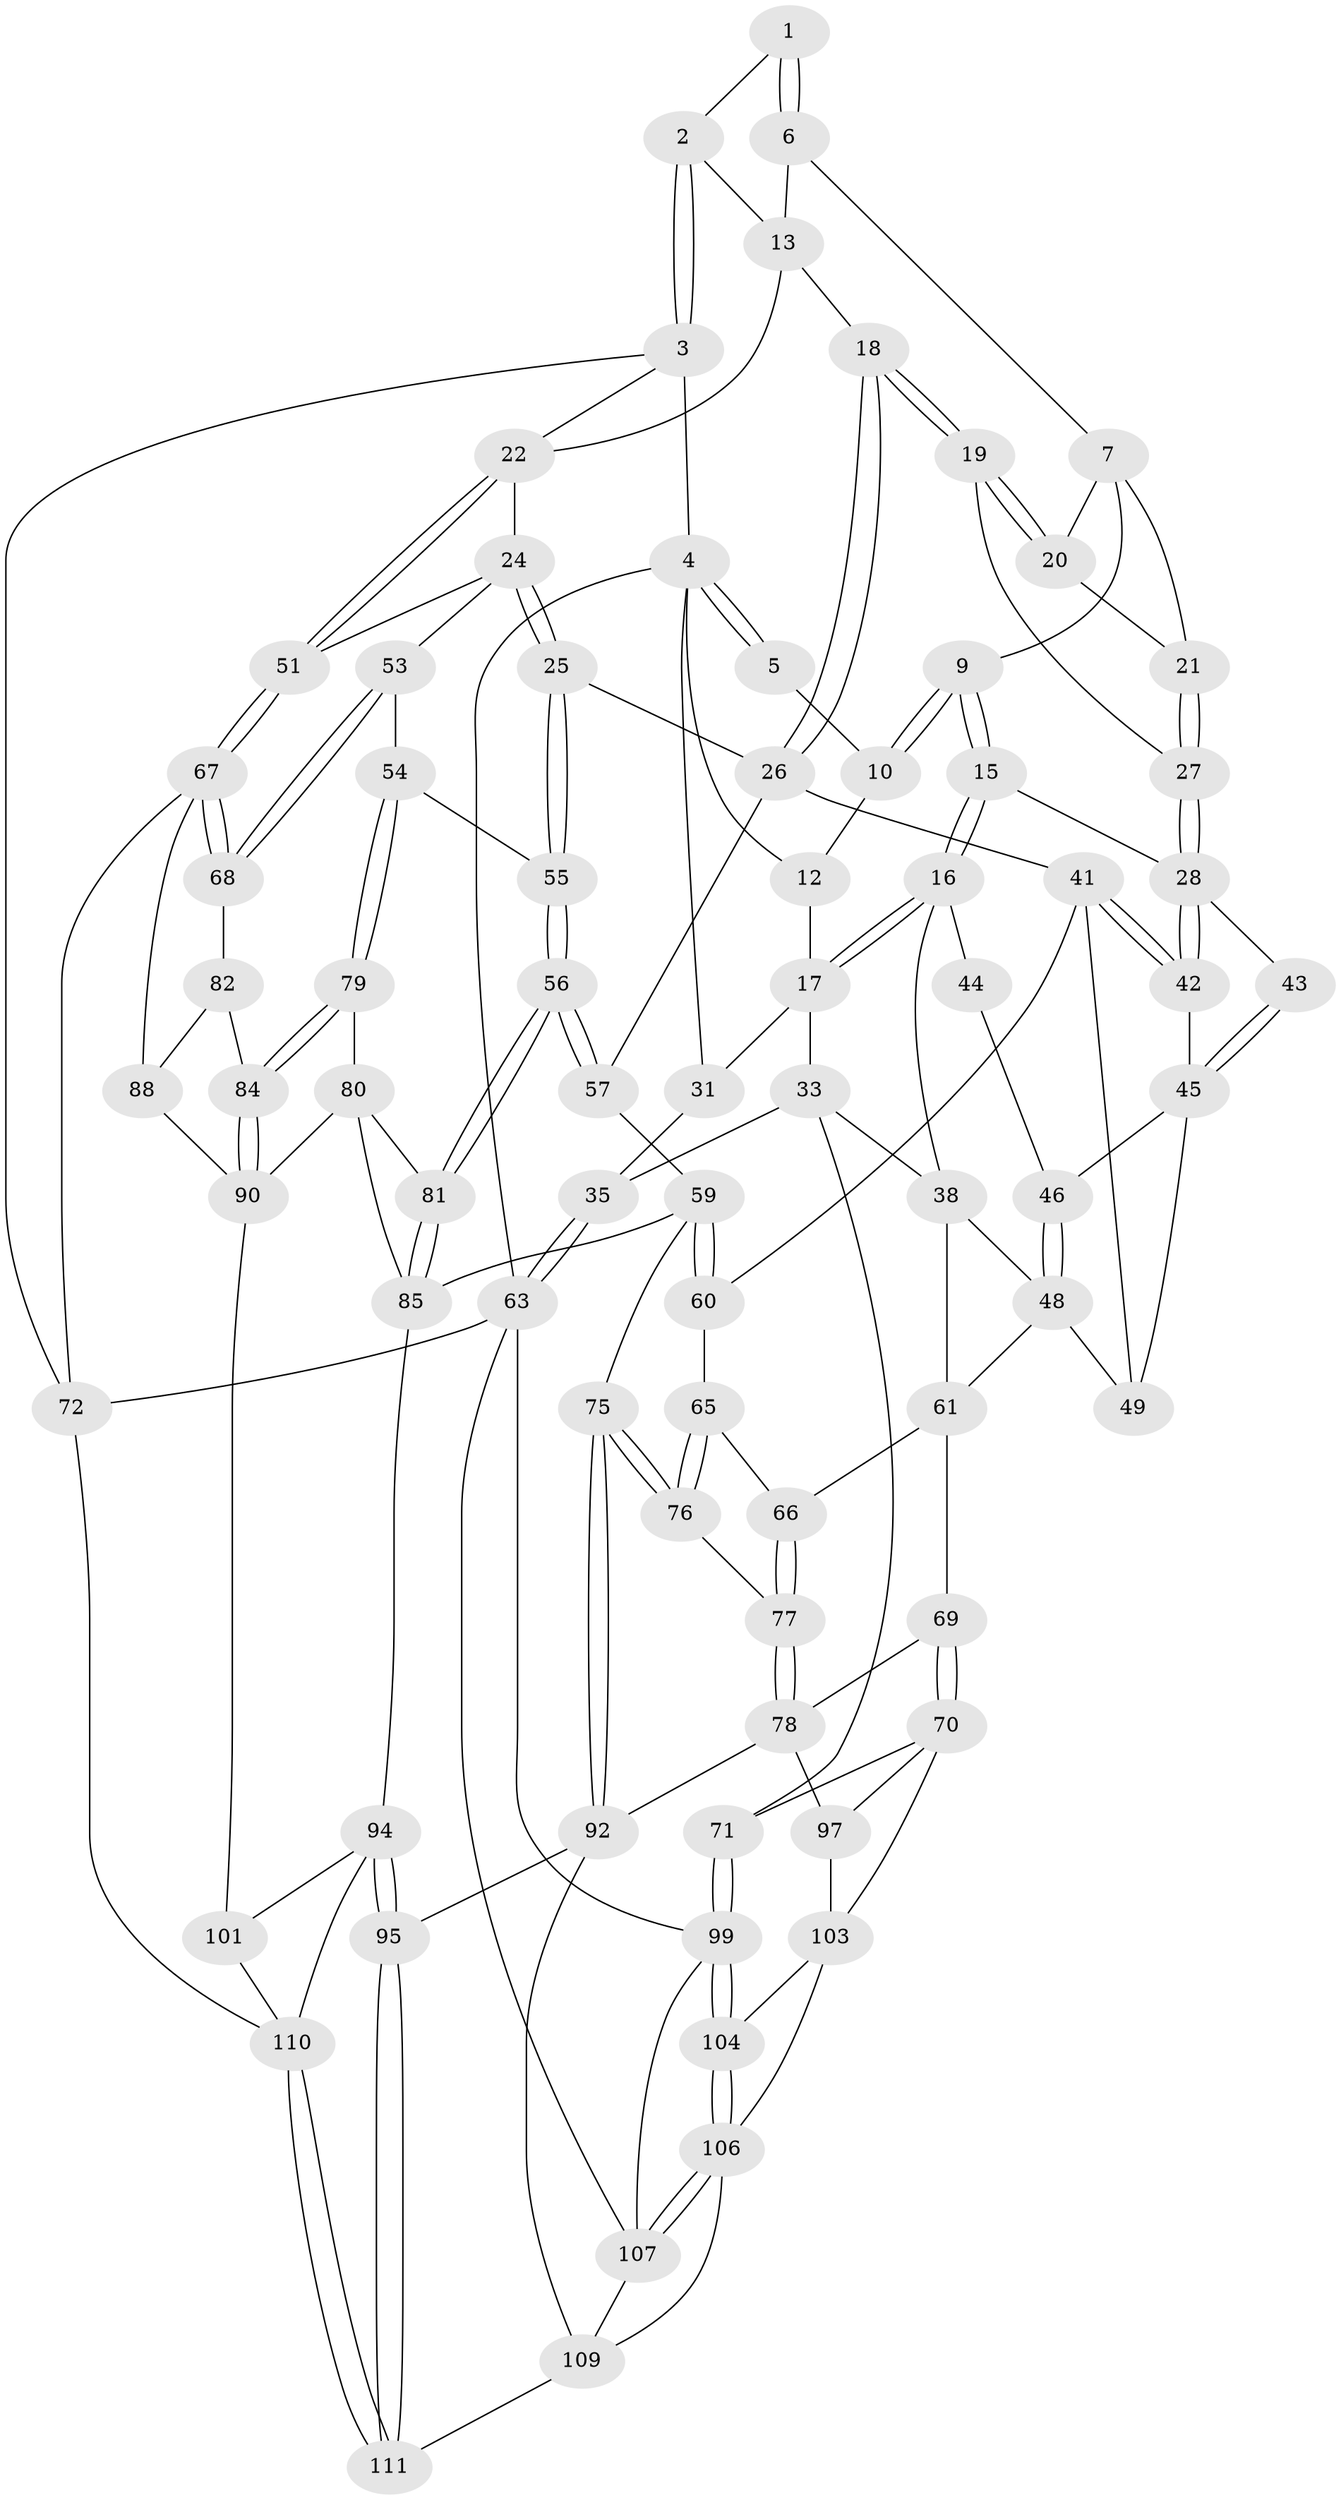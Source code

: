 // original degree distribution, {3: 0.03508771929824561, 4: 0.22807017543859648, 5: 0.49122807017543857, 6: 0.24561403508771928}
// Generated by graph-tools (version 1.1) at 2025/11/02/27/25 16:11:58]
// undirected, 79 vertices, 178 edges
graph export_dot {
graph [start="1"]
  node [color=gray90,style=filled];
  1 [pos="+0.48990644134144834+0"];
  2 [pos="+0.8233396476710542+0"];
  3 [pos="+1+0"];
  4 [pos="+0+0",super="+11"];
  5 [pos="+0.32785718947176273+0"];
  6 [pos="+0.5326689812874825+0.10652876553339881"];
  7 [pos="+0.5154597037997131+0.13197428486229343",super="+8"];
  9 [pos="+0.3317027457195702+0.17233773060880989"];
  10 [pos="+0.3146207977554567+0"];
  12 [pos="+0.10387842185743014+0.10502988882190757"];
  13 [pos="+0.727221911189417+0.13127744826807497",super="+14"];
  15 [pos="+0.3109501928788259+0.20743971890492846"];
  16 [pos="+0.28947690410871096+0.22943515873113285",super="+37"];
  17 [pos="+0.15933490860282695+0.21525776583512565",super="+30"];
  18 [pos="+0.7170275968151745+0.21213217573673993"];
  19 [pos="+0.628460531547029+0.22873639124917866"];
  20 [pos="+0.5672291784668758+0.18807295101969584"];
  21 [pos="+0.4943880944370152+0.2199073872378373"];
  22 [pos="+1+0",super="+23"];
  24 [pos="+0.8554405041842316+0.29590019330510225",super="+52"];
  25 [pos="+0.7557901274050122+0.2913982502760581"];
  26 [pos="+0.7555791810680005+0.29127777264229543",super="+40"];
  27 [pos="+0.5309699110500569+0.27554361613615114"];
  28 [pos="+0.517643806254603+0.3183115818436111",super="+29"];
  31 [pos="+0.10757234530145408+0.24376780450976895",super="+32"];
  33 [pos="+0.10611595453627508+0.45709807317760554",super="+34"];
  35 [pos="+0+0.4852398793470907",super="+36"];
  38 [pos="+0.2858913166427706+0.37127261178553816",super="+39"];
  41 [pos="+0.6179681765088015+0.40103514138620633",super="+58"];
  42 [pos="+0.5348643894138957+0.37061888822179917"];
  43 [pos="+0.43910734931907847+0.33275140357123467"];
  44 [pos="+0.4161250439076021+0.33939470664915206"];
  45 [pos="+0.43187275604575937+0.3670592224270634",super="+47"];
  46 [pos="+0.4169956490681712+0.36746796389278386"];
  48 [pos="+0.33368222822818855+0.4101454835228213",super="+50"];
  49 [pos="+0.456287489291312+0.46199112566924405"];
  51 [pos="+1+0.3360660896961046"];
  53 [pos="+0.8897317965472517+0.49979655922996774"];
  54 [pos="+0.853257468534585+0.5231333349229521"];
  55 [pos="+0.7970416337367807+0.4924873664307181"];
  56 [pos="+0.6627852700198511+0.5382416093059467"];
  57 [pos="+0.6538888775757096+0.5330007162270578"];
  59 [pos="+0.567535772656846+0.5574129844185546",super="+74"];
  60 [pos="+0.5407515609076688+0.5433525568840392"];
  61 [pos="+0.39534836462042633+0.47973528441118496",super="+62"];
  63 [pos="+0+0.7301947595375697",super="+64"];
  65 [pos="+0.47370016767992007+0.5783871155569649"];
  66 [pos="+0.42534090285360676+0.5703021938373533"];
  67 [pos="+1+0.5005353614559175",super="+73"];
  68 [pos="+1+0.5137374819093089"];
  69 [pos="+0.257367315104195+0.6405837613753702"];
  70 [pos="+0.22966254905512878+0.6690659519459649",super="+98"];
  71 [pos="+0.16544648651972177+0.7066469960302382"];
  72 [pos="+1+1"];
  75 [pos="+0.5060960885262603+0.679246248959576"];
  76 [pos="+0.4984796408784252+0.673216923893446"];
  77 [pos="+0.40663189978524555+0.6317504081403527"];
  78 [pos="+0.3276063783348718+0.6676056657836533",super="+93"];
  79 [pos="+0.8593353982744301+0.602919990402105"];
  80 [pos="+0.7589930241090986+0.6187631390941485",super="+86"];
  81 [pos="+0.6743329260737505+0.5776485223967479"];
  82 [pos="+0.9701698576236623+0.5990698059458828",super="+83"];
  84 [pos="+0.8686993906143365+0.6231209463832476"];
  85 [pos="+0.6591302292879703+0.7203095076160976",super="+87"];
  88 [pos="+1+0.8084810742264106",super="+89"];
  90 [pos="+0.8039408383676926+0.7290801919523111",super="+91"];
  92 [pos="+0.4420689451419668+0.831065554392245",super="+96"];
  94 [pos="+0.6407101894756724+0.8289919705793726",super="+102"];
  95 [pos="+0.5624421131954656+0.8754143069906988"];
  97 [pos="+0.33532973383803355+0.8339445572721874"];
  99 [pos="+0.12717233256960175+0.756605249950488",super="+100"];
  101 [pos="+0.8543074559129958+0.8678114191473426"];
  103 [pos="+0.22212934062548356+0.8226121930361007",super="+105"];
  104 [pos="+0.14155339168233239+0.7791598159367136"];
  106 [pos="+0.17302245236132377+0.9677306913358493",super="+108"];
  107 [pos="+0.058829330313637185+1",super="+114"];
  109 [pos="+0.3880863494070984+0.9908816922301564",super="+113"];
  110 [pos="+0.6658316659096107+1",super="+112"];
  111 [pos="+0.6433544227284727+1"];
  1 -- 2;
  1 -- 6;
  1 -- 6;
  2 -- 3;
  2 -- 3;
  2 -- 13;
  3 -- 4;
  3 -- 22;
  3 -- 72;
  4 -- 5;
  4 -- 5;
  4 -- 12;
  4 -- 31;
  4 -- 63;
  5 -- 10;
  6 -- 7;
  6 -- 13;
  7 -- 20;
  7 -- 9;
  7 -- 21;
  9 -- 10;
  9 -- 10;
  9 -- 15;
  9 -- 15;
  10 -- 12;
  12 -- 17;
  13 -- 22;
  13 -- 18;
  15 -- 16;
  15 -- 16;
  15 -- 28;
  16 -- 17;
  16 -- 17;
  16 -- 44;
  16 -- 38;
  17 -- 31;
  17 -- 33;
  18 -- 19;
  18 -- 19;
  18 -- 26;
  18 -- 26;
  19 -- 20;
  19 -- 20;
  19 -- 27;
  20 -- 21;
  21 -- 27;
  21 -- 27;
  22 -- 51;
  22 -- 51;
  22 -- 24;
  24 -- 25;
  24 -- 25;
  24 -- 51;
  24 -- 53;
  25 -- 26;
  25 -- 55;
  25 -- 55;
  26 -- 41;
  26 -- 57;
  27 -- 28;
  27 -- 28;
  28 -- 42;
  28 -- 42;
  28 -- 43;
  31 -- 35 [weight=2];
  33 -- 38;
  33 -- 35;
  33 -- 71;
  35 -- 63;
  35 -- 63;
  38 -- 48;
  38 -- 61;
  41 -- 42;
  41 -- 42;
  41 -- 60;
  41 -- 49;
  42 -- 45;
  43 -- 45;
  43 -- 45;
  44 -- 46;
  45 -- 46;
  45 -- 49;
  46 -- 48;
  46 -- 48;
  48 -- 49;
  48 -- 61;
  51 -- 67;
  51 -- 67;
  53 -- 54;
  53 -- 68;
  53 -- 68;
  54 -- 55;
  54 -- 79;
  54 -- 79;
  55 -- 56;
  55 -- 56;
  56 -- 57;
  56 -- 57;
  56 -- 81;
  56 -- 81;
  57 -- 59;
  59 -- 60;
  59 -- 60;
  59 -- 75;
  59 -- 85;
  60 -- 65;
  61 -- 66;
  61 -- 69;
  63 -- 99;
  63 -- 72;
  63 -- 107;
  65 -- 66;
  65 -- 76;
  65 -- 76;
  66 -- 77;
  66 -- 77;
  67 -- 68;
  67 -- 68;
  67 -- 72;
  67 -- 88;
  68 -- 82;
  69 -- 70;
  69 -- 70;
  69 -- 78;
  70 -- 71;
  70 -- 97;
  70 -- 103;
  71 -- 99;
  71 -- 99;
  72 -- 110;
  75 -- 76;
  75 -- 76;
  75 -- 92;
  75 -- 92;
  76 -- 77;
  77 -- 78;
  77 -- 78;
  78 -- 97;
  78 -- 92;
  79 -- 80;
  79 -- 84;
  79 -- 84;
  80 -- 81;
  80 -- 90;
  80 -- 85;
  81 -- 85;
  81 -- 85;
  82 -- 84;
  82 -- 88 [weight=2];
  84 -- 90;
  84 -- 90;
  85 -- 94;
  88 -- 90;
  90 -- 101;
  92 -- 109;
  92 -- 95;
  94 -- 95;
  94 -- 95;
  94 -- 110;
  94 -- 101;
  95 -- 111;
  95 -- 111;
  97 -- 103;
  99 -- 104;
  99 -- 104;
  99 -- 107;
  101 -- 110;
  103 -- 104;
  103 -- 106;
  104 -- 106;
  104 -- 106;
  106 -- 107;
  106 -- 107;
  106 -- 109;
  107 -- 109;
  109 -- 111;
  110 -- 111;
  110 -- 111;
}
